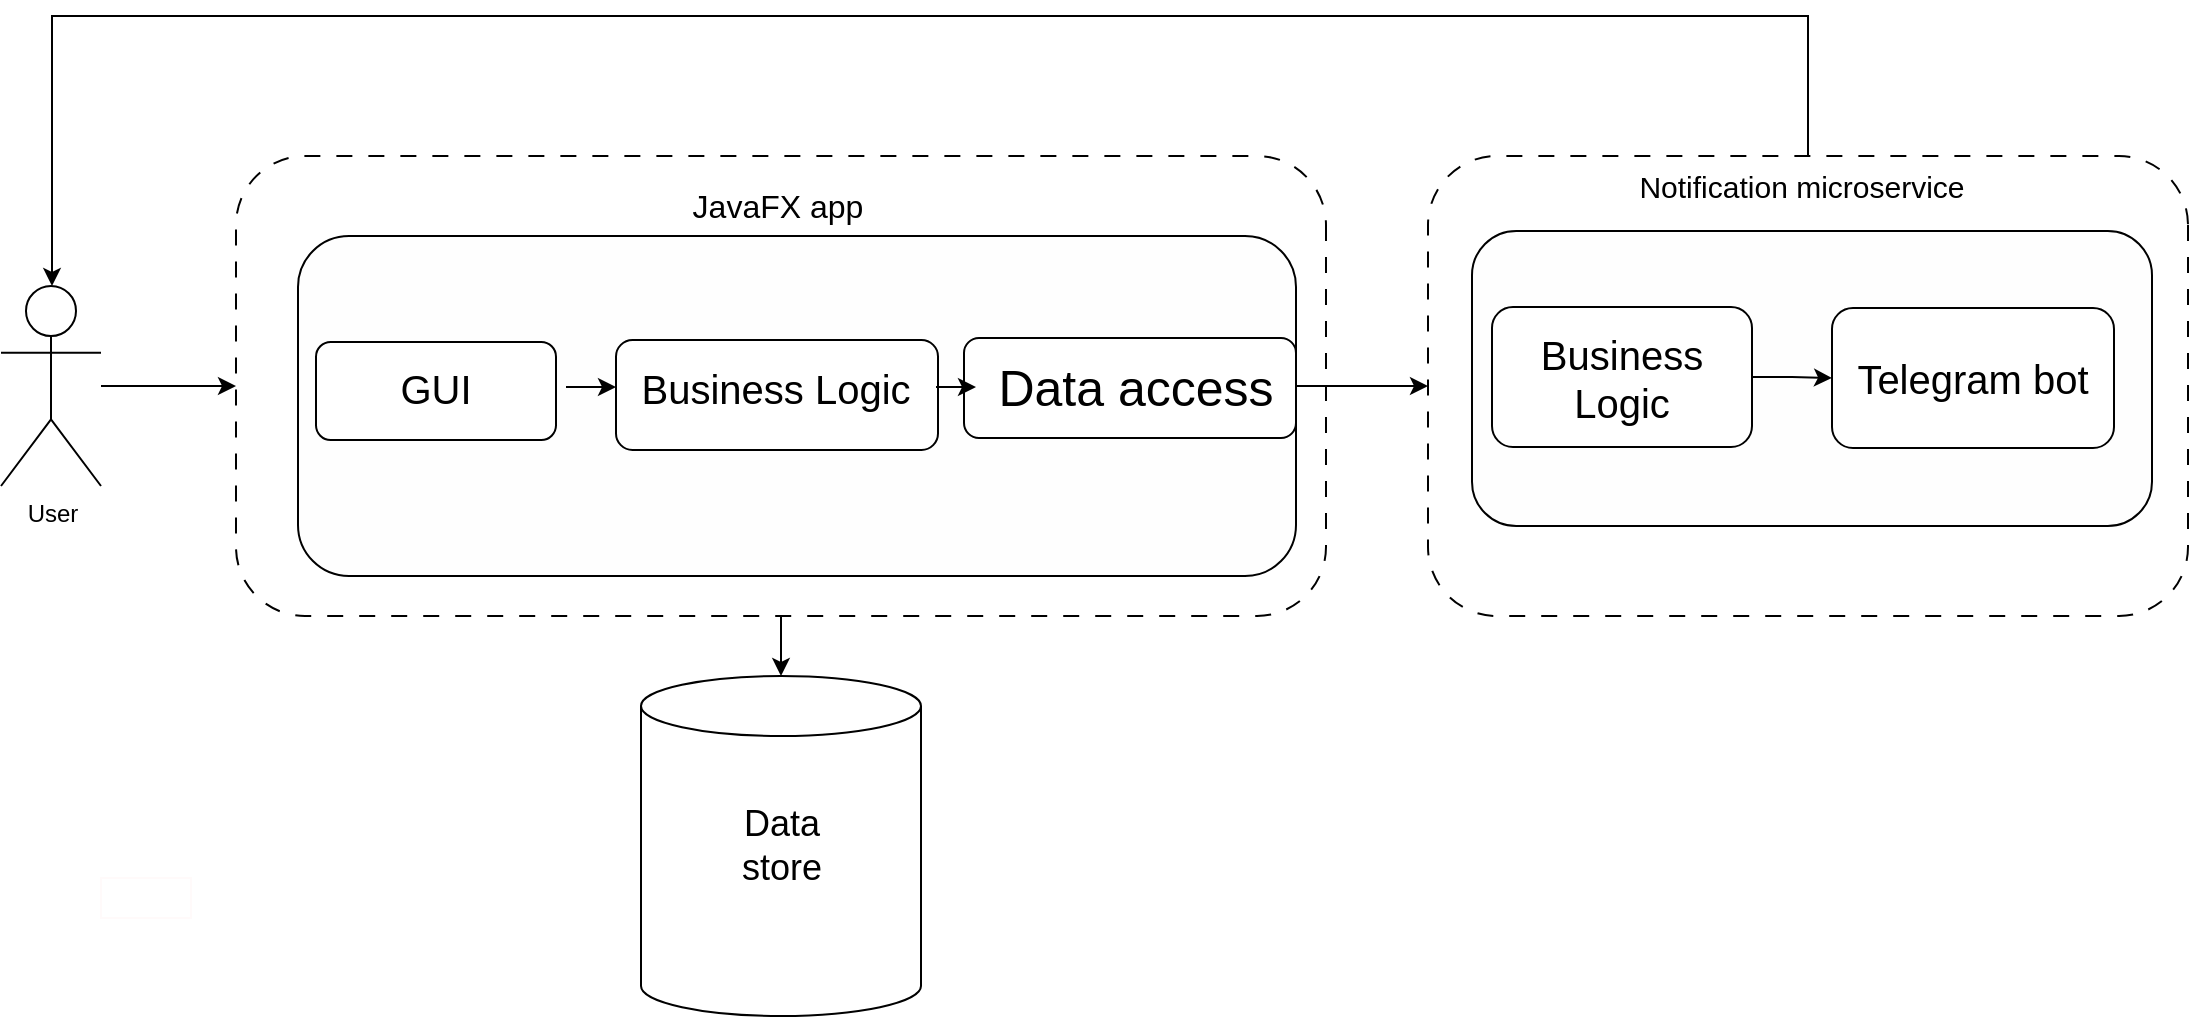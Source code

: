 <mxfile version="25.0.3">
  <diagram name="Page-1" id="12e1b939-464a-85fe-373e-61e167be1490">
    <mxGraphModel dx="1909" dy="978" grid="1" gridSize="10" guides="1" tooltips="1" connect="1" arrows="1" fold="1" page="1" pageScale="1.5" pageWidth="1169" pageHeight="826" background="none" math="0" shadow="0">
      <root>
        <mxCell id="0" />
        <mxCell id="1" parent="0" />
        <mxCell id="sAr1MRhvak9_72zHw_UW-10" style="edgeStyle=orthogonalEdgeStyle;rounded=0;orthogonalLoop=1;jettySize=auto;html=1;" parent="1" source="sAr1MRhvak9_72zHw_UW-7" target="sAr1MRhvak9_72zHw_UW-9" edge="1">
          <mxGeometry relative="1" as="geometry" />
        </mxCell>
        <mxCell id="sAr1MRhvak9_72zHw_UW-7" value="" style="rounded=1;whiteSpace=wrap;html=1;dashed=1;dashPattern=8 8;fillColor=none;direction=south;" parent="1" vertex="1">
          <mxGeometry x="330" y="340" width="545" height="230" as="geometry" />
        </mxCell>
        <mxCell id="60da8b9f42644d3a-2" value="&#xa;&lt;font style=&quot;font-size: 20px;&quot;&gt;Business Logic&lt;/font&gt;&#xa;&#xa;" style="whiteSpace=wrap;html=1;rounded=1;shadow=0;strokeWidth=1;fontSize=20;align=center;fillColor=#FEFEFE;strokeColor=#000000;direction=south;" parent="1" vertex="1">
          <mxGeometry x="361" y="380" width="499" height="170" as="geometry" />
        </mxCell>
        <mxCell id="7-itRmvFinzLcl43RA_0-26" style="edgeStyle=orthogonalEdgeStyle;rounded=0;orthogonalLoop=1;jettySize=auto;html=1;" edge="1" parent="1" source="sAr1MRhvak9_72zHw_UW-4" target="sAr1MRhvak9_72zHw_UW-7">
          <mxGeometry relative="1" as="geometry" />
        </mxCell>
        <mxCell id="sAr1MRhvak9_72zHw_UW-4" value="&lt;div&gt;User&lt;/div&gt;" style="shape=umlActor;verticalLabelPosition=bottom;verticalAlign=top;html=1;outlineConnect=0;" parent="1" vertex="1">
          <mxGeometry x="212.5" y="405" width="50" height="100" as="geometry" />
        </mxCell>
        <mxCell id="sAr1MRhvak9_72zHw_UW-5" value="" style="rounded=0;whiteSpace=wrap;html=1;strokeColor=#FFFAFA;" parent="1" vertex="1">
          <mxGeometry x="262.5" y="701" width="45" height="20" as="geometry" />
        </mxCell>
        <mxCell id="sAr1MRhvak9_72zHw_UW-9" value="" style="shape=cylinder3;whiteSpace=wrap;html=1;boundedLbl=1;backgroundOutline=1;size=15;" parent="1" vertex="1">
          <mxGeometry x="532.5" y="600" width="140" height="170" as="geometry" />
        </mxCell>
        <mxCell id="sAr1MRhvak9_72zHw_UW-11" value="&lt;font style=&quot;font-size: 18px;&quot;&gt;Data store&lt;/font&gt;" style="text;html=1;align=center;verticalAlign=middle;whiteSpace=wrap;rounded=0;" parent="1" vertex="1">
          <mxGeometry x="567.5" y="667.5" width="70" height="35" as="geometry" />
        </mxCell>
        <mxCell id="sAr1MRhvak9_72zHw_UW-13" value="&lt;font style=&quot;font-size: 16px;&quot;&gt;JavaFX app&lt;/font&gt;" style="text;html=1;align=center;verticalAlign=middle;whiteSpace=wrap;rounded=0;" parent="1" vertex="1">
          <mxGeometry x="505.5" y="350" width="190" height="30" as="geometry" />
        </mxCell>
        <mxCell id="sAr1MRhvak9_72zHw_UW-14" value="" style="rounded=1;whiteSpace=wrap;html=1;" parent="1" vertex="1">
          <mxGeometry x="370" y="433" width="120" height="49" as="geometry" />
        </mxCell>
        <mxCell id="sAr1MRhvak9_72zHw_UW-15" value="" style="rounded=1;whiteSpace=wrap;html=1;" parent="1" vertex="1">
          <mxGeometry x="520" y="432" width="161" height="55" as="geometry" />
        </mxCell>
        <mxCell id="sAr1MRhvak9_72zHw_UW-16" value="" style="rounded=1;whiteSpace=wrap;html=1;" parent="1" vertex="1">
          <mxGeometry x="694" y="431" width="166" height="50" as="geometry" />
        </mxCell>
        <mxCell id="7-itRmvFinzLcl43RA_0-17" style="edgeStyle=orthogonalEdgeStyle;rounded=0;orthogonalLoop=1;jettySize=auto;html=1;exitX=1;exitY=0.5;exitDx=0;exitDy=0;" edge="1" parent="1" source="sAr1MRhvak9_72zHw_UW-17" target="sAr1MRhvak9_72zHw_UW-20">
          <mxGeometry relative="1" as="geometry" />
        </mxCell>
        <mxCell id="sAr1MRhvak9_72zHw_UW-17" value="&lt;font style=&quot;font-size: 20px;&quot;&gt;GUI&lt;/font&gt;" style="text;html=1;align=center;verticalAlign=middle;whiteSpace=wrap;rounded=0;" parent="1" vertex="1">
          <mxGeometry x="365" y="430.5" width="130" height="50" as="geometry" />
        </mxCell>
        <mxCell id="7-itRmvFinzLcl43RA_0-18" style="edgeStyle=orthogonalEdgeStyle;rounded=0;orthogonalLoop=1;jettySize=auto;html=1;exitX=1;exitY=0.5;exitDx=0;exitDy=0;entryX=0;entryY=0.5;entryDx=0;entryDy=0;" edge="1" parent="1" source="sAr1MRhvak9_72zHw_UW-20" target="sAr1MRhvak9_72zHw_UW-22">
          <mxGeometry relative="1" as="geometry" />
        </mxCell>
        <mxCell id="sAr1MRhvak9_72zHw_UW-20" value="&lt;font style=&quot;font-size: 20px;&quot;&gt;Business Logic&lt;/font&gt;" style="text;html=1;align=center;verticalAlign=middle;whiteSpace=wrap;rounded=0;" parent="1" vertex="1">
          <mxGeometry x="520" y="425.5" width="160" height="60" as="geometry" />
        </mxCell>
        <mxCell id="7-itRmvFinzLcl43RA_0-25" style="edgeStyle=orthogonalEdgeStyle;rounded=0;orthogonalLoop=1;jettySize=auto;html=1;" edge="1" parent="1" source="sAr1MRhvak9_72zHw_UW-22" target="7-itRmvFinzLcl43RA_0-3">
          <mxGeometry relative="1" as="geometry" />
        </mxCell>
        <mxCell id="sAr1MRhvak9_72zHw_UW-22" value="&lt;font style=&quot;font-size: 25px;&quot;&gt;Data access&lt;/font&gt;" style="text;html=1;align=center;verticalAlign=middle;whiteSpace=wrap;rounded=0;" parent="1" vertex="1">
          <mxGeometry x="700" y="430" width="160" height="50" as="geometry" />
        </mxCell>
        <mxCell id="7-itRmvFinzLcl43RA_0-27" style="edgeStyle=orthogonalEdgeStyle;rounded=0;orthogonalLoop=1;jettySize=auto;html=1;" edge="1" parent="1" source="7-itRmvFinzLcl43RA_0-3" target="sAr1MRhvak9_72zHw_UW-4">
          <mxGeometry relative="1" as="geometry">
            <mxPoint x="1120" y="270" as="targetPoint" />
            <Array as="points">
              <mxPoint x="1116" y="270" />
              <mxPoint x="238" y="270" />
            </Array>
          </mxGeometry>
        </mxCell>
        <mxCell id="7-itRmvFinzLcl43RA_0-3" value="" style="rounded=1;whiteSpace=wrap;html=1;dashed=1;dashPattern=8 8;fillColor=none;direction=south;" vertex="1" parent="1">
          <mxGeometry x="926" y="340" width="380" height="230" as="geometry" />
        </mxCell>
        <mxCell id="7-itRmvFinzLcl43RA_0-19" value="&lt;div&gt;&lt;br/&gt;&lt;/div&gt;" style="whiteSpace=wrap;html=1;rounded=1;shadow=0;strokeWidth=1;fontSize=20;align=center;fillColor=#FEFEFE;strokeColor=#000000;direction=south;" vertex="1" parent="1">
          <mxGeometry x="948" y="377.5" width="340" height="147.5" as="geometry" />
        </mxCell>
        <mxCell id="7-itRmvFinzLcl43RA_0-20" value="Notification microservice" style="text;html=1;align=center;verticalAlign=middle;whiteSpace=wrap;rounded=0;fontSize=15;" vertex="1" parent="1">
          <mxGeometry x="1018" y="340" width="190" height="30" as="geometry" />
        </mxCell>
        <mxCell id="7-itRmvFinzLcl43RA_0-21" value="Telegram bot" style="rounded=1;whiteSpace=wrap;html=1;fontSize=20;" vertex="1" parent="1">
          <mxGeometry x="1128" y="416" width="141" height="70" as="geometry" />
        </mxCell>
        <mxCell id="7-itRmvFinzLcl43RA_0-24" value="" style="edgeStyle=orthogonalEdgeStyle;rounded=0;orthogonalLoop=1;jettySize=auto;html=1;" edge="1" parent="1" source="7-itRmvFinzLcl43RA_0-23" target="7-itRmvFinzLcl43RA_0-21">
          <mxGeometry relative="1" as="geometry" />
        </mxCell>
        <mxCell id="7-itRmvFinzLcl43RA_0-23" value="&lt;font style=&quot;font-size: 20px;&quot;&gt;Business Logic&lt;/font&gt;" style="rounded=1;whiteSpace=wrap;html=1;" vertex="1" parent="1">
          <mxGeometry x="958" y="415.5" width="130" height="70" as="geometry" />
        </mxCell>
      </root>
    </mxGraphModel>
  </diagram>
</mxfile>
